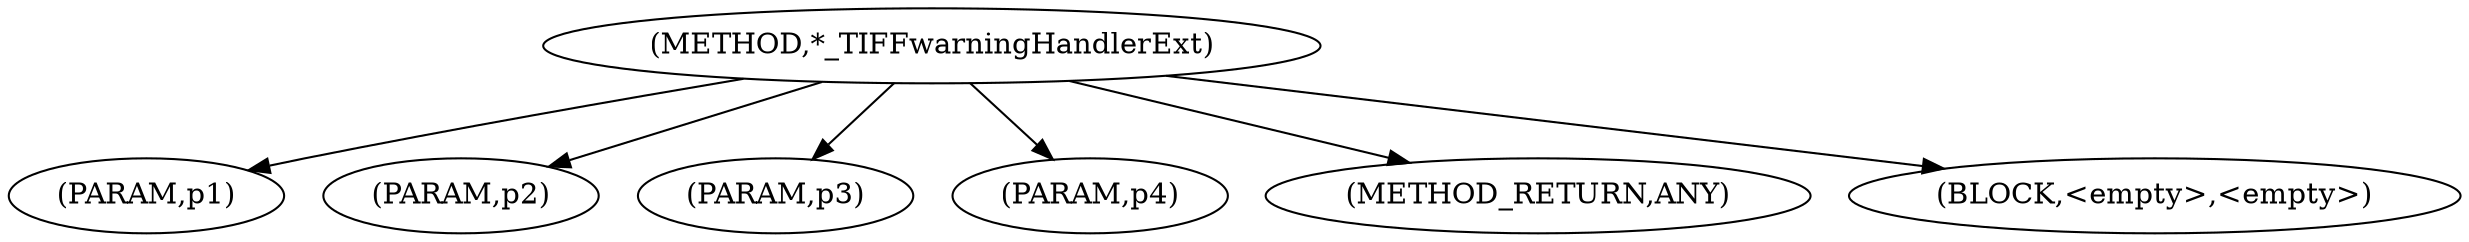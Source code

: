 digraph "*_TIFFwarningHandlerExt" {  
"100596" [label = <(METHOD,*_TIFFwarningHandlerExt)> ]
"100597" [label = <(PARAM,p1)> ]
"100598" [label = <(PARAM,p2)> ]
"100599" [label = <(PARAM,p3)> ]
"100600" [label = <(PARAM,p4)> ]
"100601" [label = <(METHOD_RETURN,ANY)> ]
"100602" [label = <(BLOCK,&lt;empty&gt;,&lt;empty&gt;)> ]
  "100596" -> "100601" 
  "100596" -> "100597" 
  "100596" -> "100602" 
  "100596" -> "100598" 
  "100596" -> "100599" 
  "100596" -> "100600" 
}
